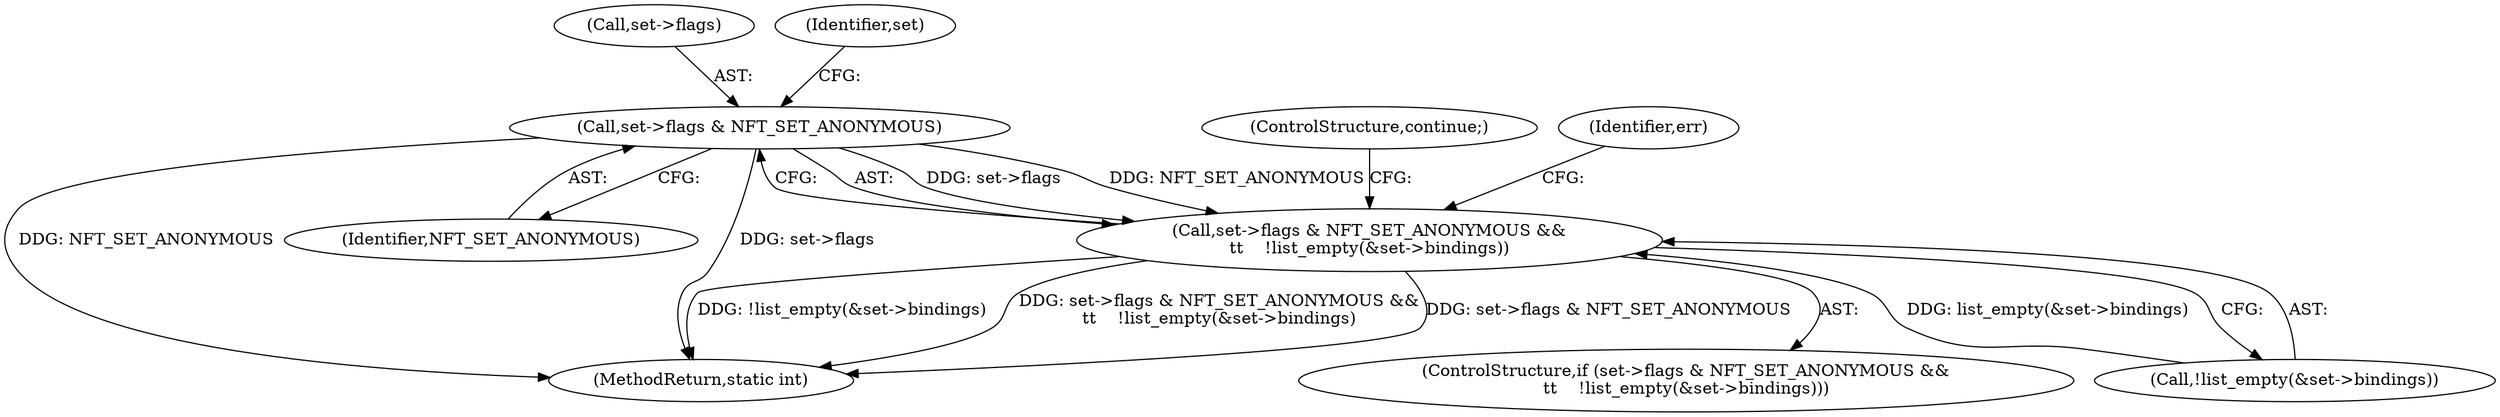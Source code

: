 digraph "0_linux_a2f18db0c68fec96631c10cad9384c196e9008ac@pointer" {
"1000126" [label="(Call,set->flags & NFT_SET_ANONYMOUS)"];
"1000125" [label="(Call,set->flags & NFT_SET_ANONYMOUS &&\n\t\t    !list_empty(&set->bindings))"];
"1000131" [label="(Call,!list_empty(&set->bindings))"];
"1000125" [label="(Call,set->flags & NFT_SET_ANONYMOUS &&\n\t\t    !list_empty(&set->bindings))"];
"1000170" [label="(MethodReturn,static int)"];
"1000127" [label="(Call,set->flags)"];
"1000126" [label="(Call,set->flags & NFT_SET_ANONYMOUS)"];
"1000139" [label="(Identifier,err)"];
"1000124" [label="(ControlStructure,if (set->flags & NFT_SET_ANONYMOUS &&\n\t\t    !list_empty(&set->bindings)))"];
"1000137" [label="(ControlStructure,continue;)"];
"1000135" [label="(Identifier,set)"];
"1000130" [label="(Identifier,NFT_SET_ANONYMOUS)"];
"1000126" -> "1000125"  [label="AST: "];
"1000126" -> "1000130"  [label="CFG: "];
"1000127" -> "1000126"  [label="AST: "];
"1000130" -> "1000126"  [label="AST: "];
"1000135" -> "1000126"  [label="CFG: "];
"1000125" -> "1000126"  [label="CFG: "];
"1000126" -> "1000170"  [label="DDG: NFT_SET_ANONYMOUS"];
"1000126" -> "1000170"  [label="DDG: set->flags"];
"1000126" -> "1000125"  [label="DDG: set->flags"];
"1000126" -> "1000125"  [label="DDG: NFT_SET_ANONYMOUS"];
"1000125" -> "1000124"  [label="AST: "];
"1000125" -> "1000131"  [label="CFG: "];
"1000131" -> "1000125"  [label="AST: "];
"1000137" -> "1000125"  [label="CFG: "];
"1000139" -> "1000125"  [label="CFG: "];
"1000125" -> "1000170"  [label="DDG: set->flags & NFT_SET_ANONYMOUS &&\n\t\t    !list_empty(&set->bindings)"];
"1000125" -> "1000170"  [label="DDG: set->flags & NFT_SET_ANONYMOUS"];
"1000125" -> "1000170"  [label="DDG: !list_empty(&set->bindings)"];
"1000131" -> "1000125"  [label="DDG: list_empty(&set->bindings)"];
}
